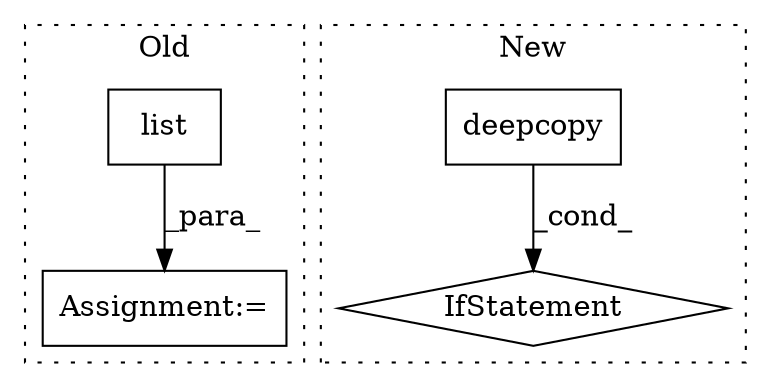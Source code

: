 digraph G {
subgraph cluster0 {
1 [label="list" a="32" s="19389" l="6" shape="box"];
3 [label="Assignment:=" a="7" s="19363" l="7" shape="box"];
label = "Old";
style="dotted";
}
subgraph cluster1 {
2 [label="deepcopy" a="32" s="20049,20062" l="9,1" shape="box"];
4 [label="IfStatement" a="25" s="20180,20263" l="4,2" shape="diamond"];
label = "New";
style="dotted";
}
1 -> 3 [label="_para_"];
2 -> 4 [label="_cond_"];
}